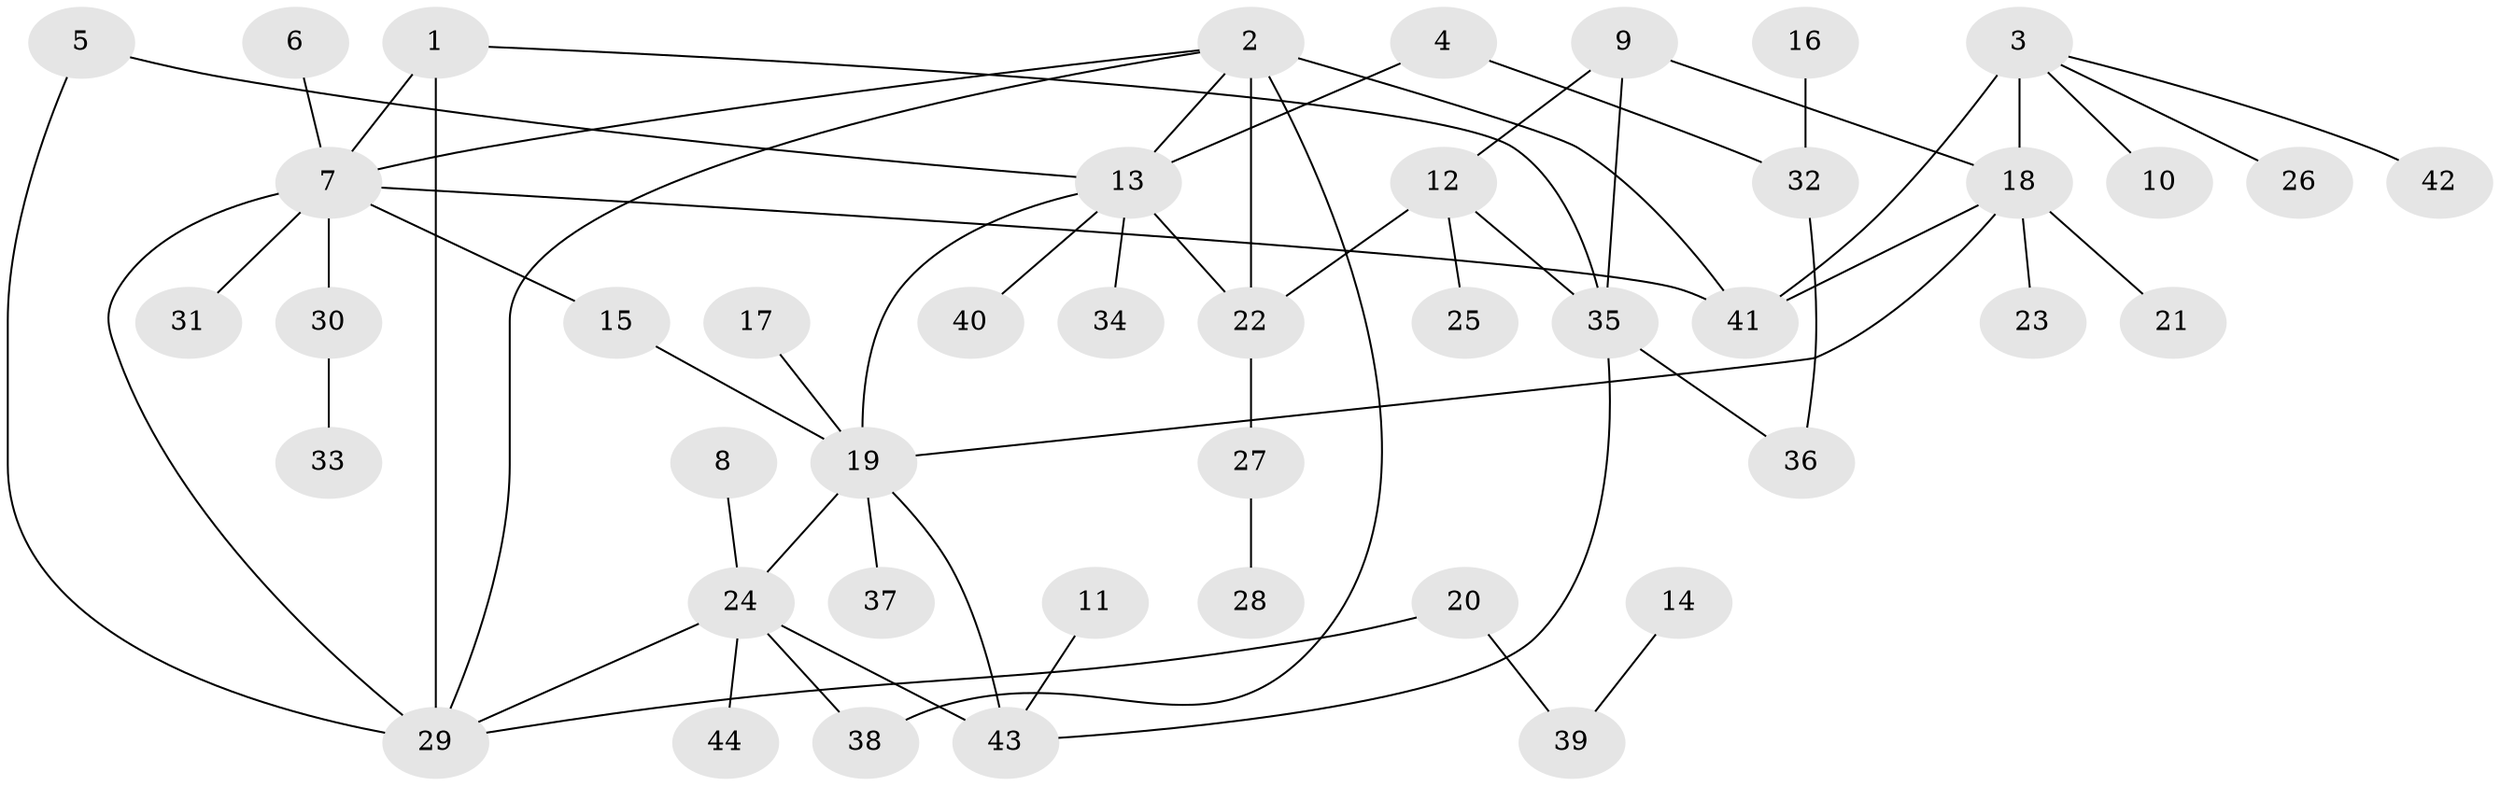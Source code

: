 // original degree distribution, {8: 0.034482758620689655, 4: 0.034482758620689655, 11: 0.011494252873563218, 3: 0.11494252873563218, 6: 0.034482758620689655, 9: 0.011494252873563218, 5: 0.04597701149425287, 10: 0.022988505747126436, 7: 0.011494252873563218, 1: 0.4942528735632184, 2: 0.1839080459770115}
// Generated by graph-tools (version 1.1) at 2025/02/03/09/25 03:02:45]
// undirected, 44 vertices, 59 edges
graph export_dot {
graph [start="1"]
  node [color=gray90,style=filled];
  1;
  2;
  3;
  4;
  5;
  6;
  7;
  8;
  9;
  10;
  11;
  12;
  13;
  14;
  15;
  16;
  17;
  18;
  19;
  20;
  21;
  22;
  23;
  24;
  25;
  26;
  27;
  28;
  29;
  30;
  31;
  32;
  33;
  34;
  35;
  36;
  37;
  38;
  39;
  40;
  41;
  42;
  43;
  44;
  1 -- 7 [weight=2.0];
  1 -- 29 [weight=2.0];
  1 -- 35 [weight=1.0];
  2 -- 7 [weight=1.0];
  2 -- 13 [weight=2.0];
  2 -- 22 [weight=2.0];
  2 -- 29 [weight=1.0];
  2 -- 38 [weight=1.0];
  2 -- 41 [weight=2.0];
  3 -- 10 [weight=1.0];
  3 -- 18 [weight=2.0];
  3 -- 26 [weight=1.0];
  3 -- 41 [weight=2.0];
  3 -- 42 [weight=1.0];
  4 -- 13 [weight=1.0];
  4 -- 32 [weight=1.0];
  5 -- 13 [weight=1.0];
  5 -- 29 [weight=1.0];
  6 -- 7 [weight=1.0];
  7 -- 15 [weight=1.0];
  7 -- 29 [weight=1.0];
  7 -- 30 [weight=1.0];
  7 -- 31 [weight=1.0];
  7 -- 41 [weight=1.0];
  8 -- 24 [weight=1.0];
  9 -- 12 [weight=2.0];
  9 -- 18 [weight=1.0];
  9 -- 35 [weight=2.0];
  11 -- 43 [weight=1.0];
  12 -- 22 [weight=1.0];
  12 -- 25 [weight=1.0];
  12 -- 35 [weight=1.0];
  13 -- 19 [weight=1.0];
  13 -- 22 [weight=1.0];
  13 -- 34 [weight=1.0];
  13 -- 40 [weight=1.0];
  14 -- 39 [weight=1.0];
  15 -- 19 [weight=1.0];
  16 -- 32 [weight=1.0];
  17 -- 19 [weight=1.0];
  18 -- 19 [weight=1.0];
  18 -- 21 [weight=1.0];
  18 -- 23 [weight=1.0];
  18 -- 41 [weight=1.0];
  19 -- 24 [weight=2.0];
  19 -- 37 [weight=1.0];
  19 -- 43 [weight=1.0];
  20 -- 29 [weight=1.0];
  20 -- 39 [weight=1.0];
  22 -- 27 [weight=1.0];
  24 -- 29 [weight=1.0];
  24 -- 38 [weight=1.0];
  24 -- 43 [weight=2.0];
  24 -- 44 [weight=1.0];
  27 -- 28 [weight=1.0];
  30 -- 33 [weight=1.0];
  32 -- 36 [weight=1.0];
  35 -- 36 [weight=1.0];
  35 -- 43 [weight=1.0];
}
